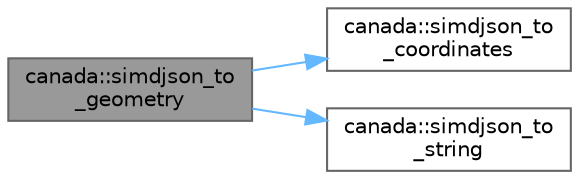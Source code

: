 digraph "canada::simdjson_to_geometry"
{
 // LATEX_PDF_SIZE
  bgcolor="transparent";
  edge [fontname=Helvetica,fontsize=10,labelfontname=Helvetica,labelfontsize=10];
  node [fontname=Helvetica,fontsize=10,shape=box,height=0.2,width=0.4];
  rankdir="LR";
  Node1 [id="Node000001",label="canada::simdjson_to\l_geometry",height=0.2,width=0.4,color="gray40", fillcolor="grey60", style="filled", fontcolor="black",tooltip=" "];
  Node1 -> Node2 [id="edge3_Node000001_Node000002",color="steelblue1",style="solid",tooltip=" "];
  Node2 [id="Node000002",label="canada::simdjson_to\l_coordinates",height=0.2,width=0.4,color="grey40", fillcolor="white", style="filled",URL="$namespacecanada.html#a69b82990b0b882030b7fe2678b85f39c",tooltip=" "];
  Node1 -> Node3 [id="edge4_Node000001_Node000003",color="steelblue1",style="solid",tooltip=" "];
  Node3 [id="Node000003",label="canada::simdjson_to\l_string",height=0.2,width=0.4,color="grey40", fillcolor="white", style="filled",URL="$namespacecanada.html#a1751b59df44a2e5f294e5c34334dfcb9",tooltip=" "];
}
